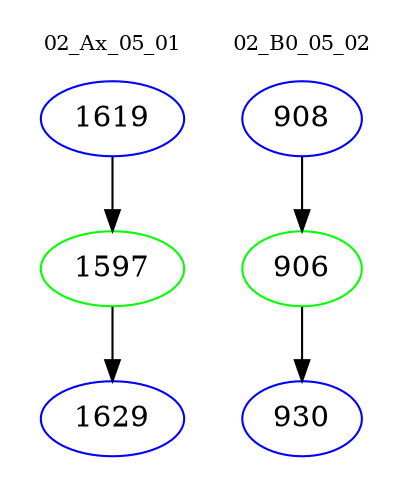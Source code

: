 digraph{
subgraph cluster_0 {
color = white
label = "02_Ax_05_01";
fontsize=10;
T0_1619 [label="1619", color="blue"]
T0_1619 -> T0_1597 [color="black"]
T0_1597 [label="1597", color="green"]
T0_1597 -> T0_1629 [color="black"]
T0_1629 [label="1629", color="blue"]
}
subgraph cluster_1 {
color = white
label = "02_B0_05_02";
fontsize=10;
T1_908 [label="908", color="blue"]
T1_908 -> T1_906 [color="black"]
T1_906 [label="906", color="green"]
T1_906 -> T1_930 [color="black"]
T1_930 [label="930", color="blue"]
}
}
